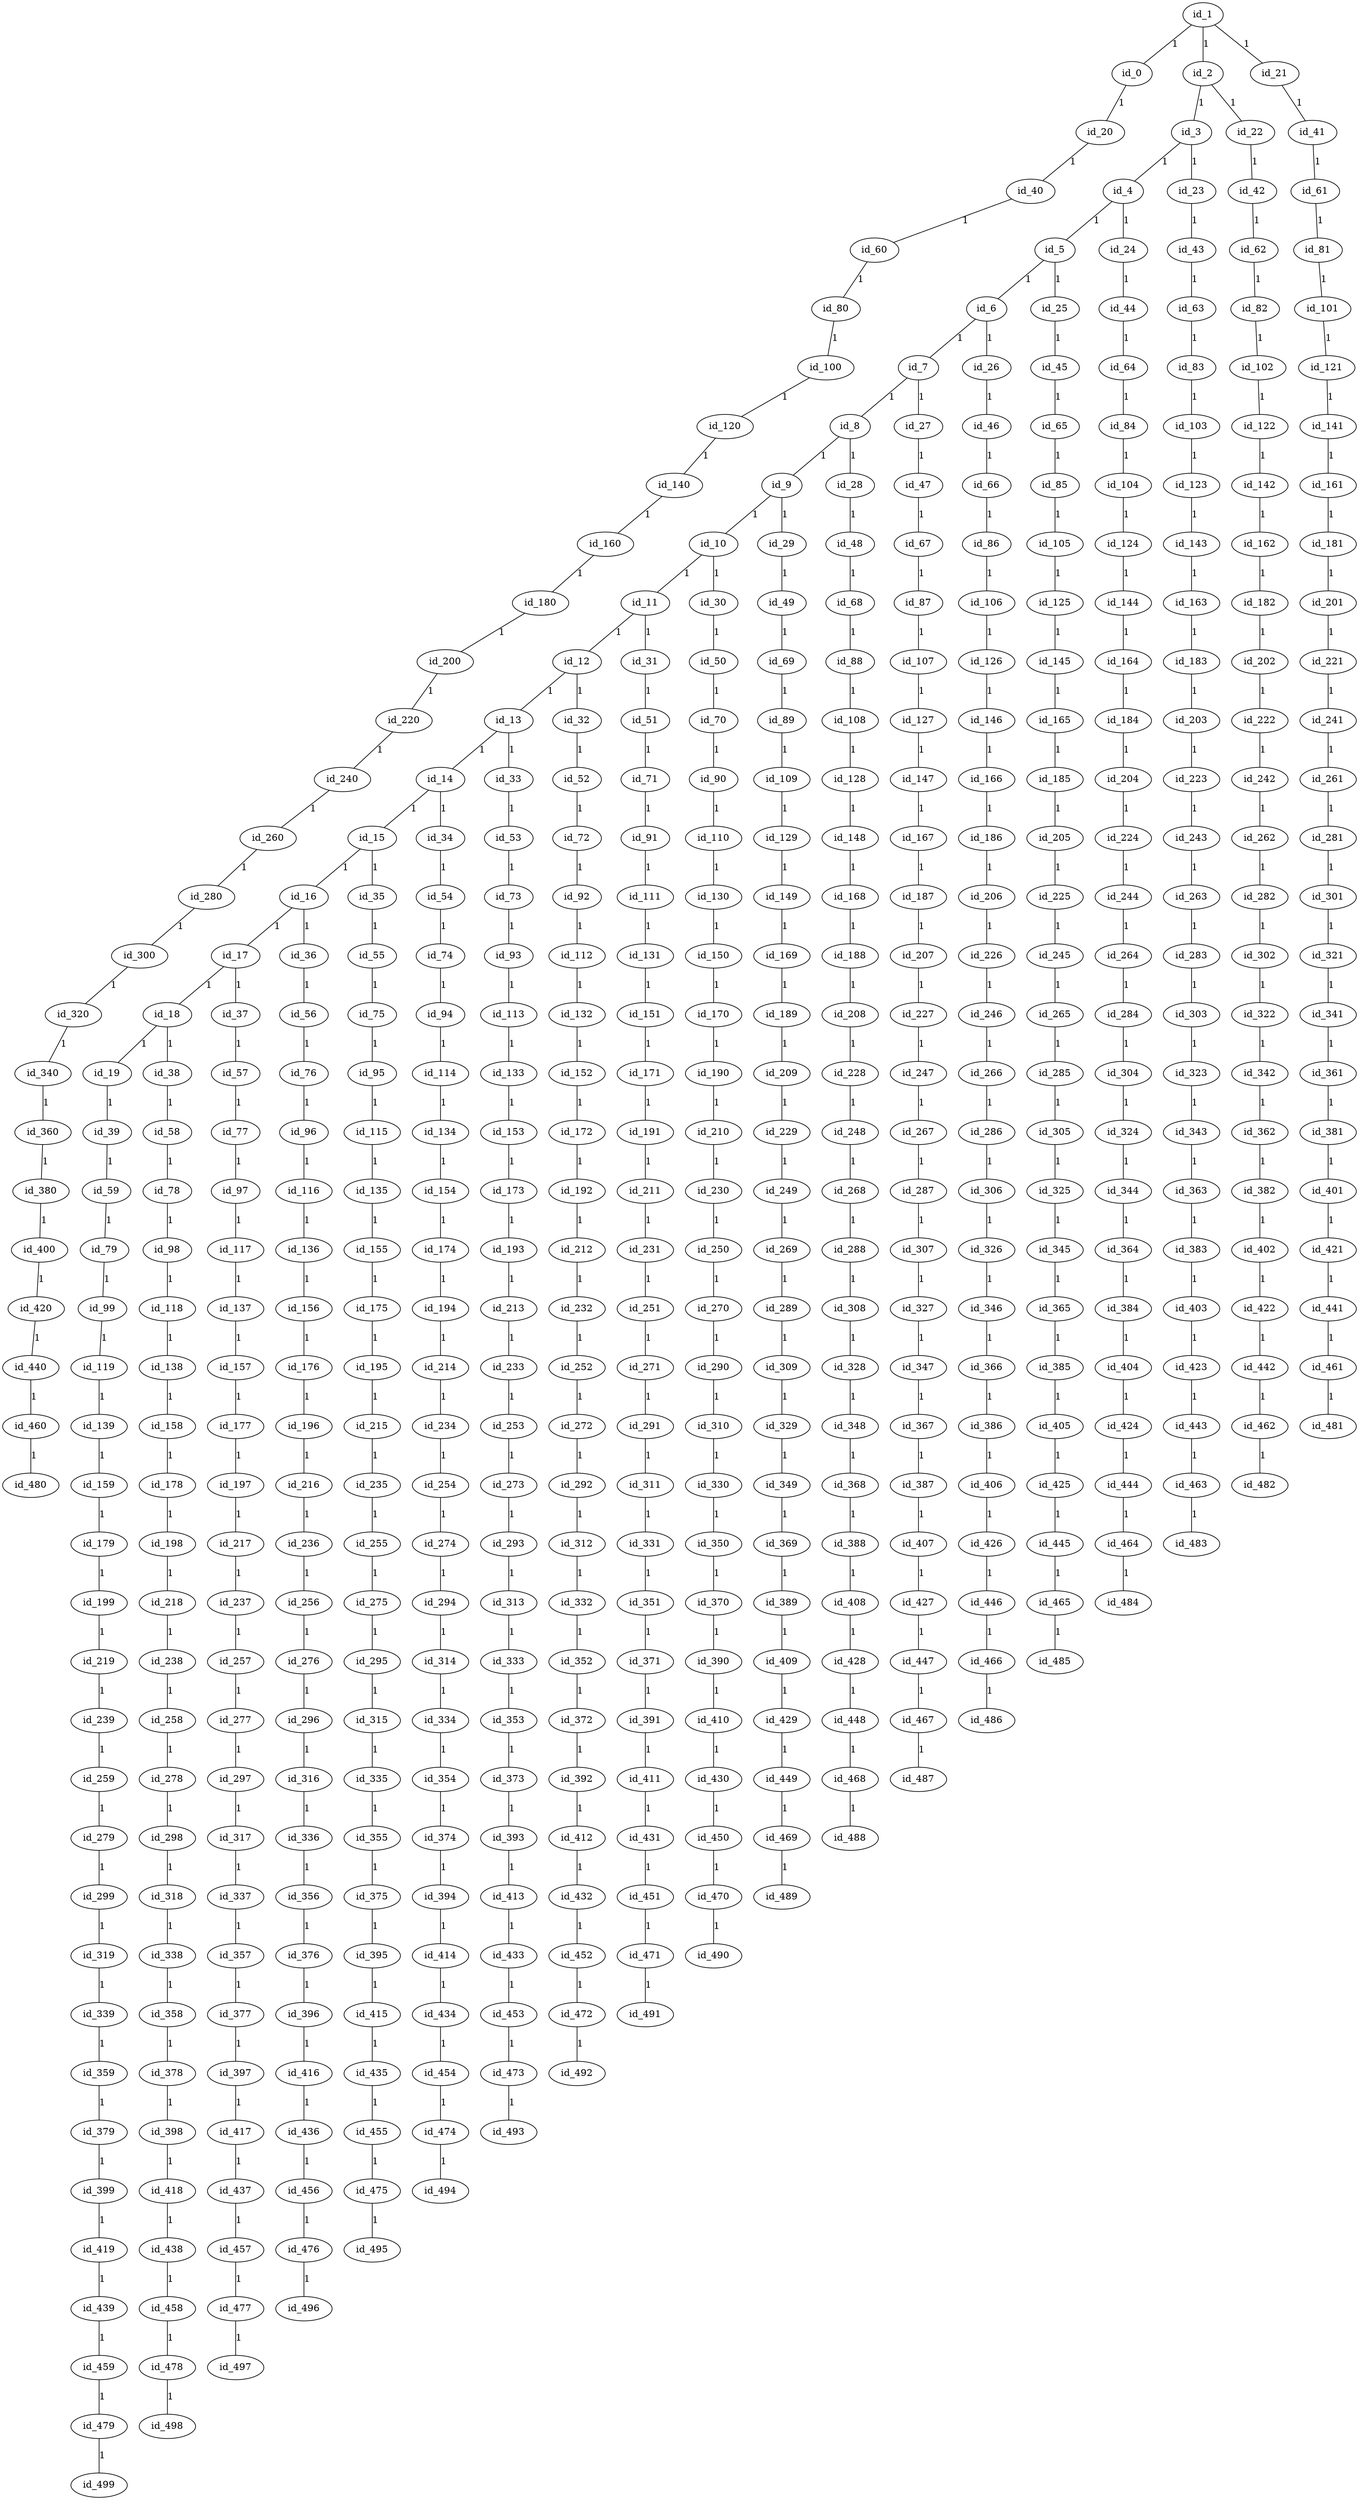 graph GR{
id_0;
id_2;
id_21;
id_20;
id_3;
id_22;
id_41;
id_40;
id_4;
id_23;
id_42;
id_61;
id_60;
id_5;
id_24;
id_43;
id_62;
id_81;
id_80;
id_6;
id_25;
id_44;
id_63;
id_82;
id_101;
id_100;
id_7;
id_26;
id_45;
id_64;
id_83;
id_102;
id_121;
id_120;
id_8;
id_27;
id_46;
id_65;
id_84;
id_103;
id_122;
id_141;
id_140;
id_9;
id_28;
id_47;
id_66;
id_85;
id_104;
id_123;
id_142;
id_161;
id_160;
id_10;
id_29;
id_48;
id_67;
id_86;
id_105;
id_124;
id_143;
id_162;
id_181;
id_180;
id_11;
id_30;
id_49;
id_68;
id_87;
id_106;
id_125;
id_144;
id_163;
id_182;
id_201;
id_200;
id_12;
id_31;
id_50;
id_69;
id_88;
id_107;
id_126;
id_145;
id_164;
id_183;
id_202;
id_221;
id_220;
id_13;
id_32;
id_51;
id_70;
id_89;
id_108;
id_127;
id_146;
id_165;
id_184;
id_203;
id_222;
id_241;
id_240;
id_14;
id_33;
id_52;
id_71;
id_90;
id_109;
id_128;
id_147;
id_166;
id_185;
id_204;
id_223;
id_242;
id_261;
id_260;
id_15;
id_34;
id_53;
id_72;
id_91;
id_110;
id_129;
id_148;
id_167;
id_186;
id_205;
id_224;
id_243;
id_262;
id_281;
id_280;
id_16;
id_35;
id_54;
id_73;
id_92;
id_111;
id_130;
id_149;
id_168;
id_187;
id_206;
id_225;
id_244;
id_263;
id_282;
id_301;
id_300;
id_17;
id_36;
id_55;
id_74;
id_93;
id_112;
id_131;
id_150;
id_169;
id_188;
id_207;
id_226;
id_245;
id_264;
id_283;
id_302;
id_321;
id_320;
id_18;
id_37;
id_56;
id_75;
id_94;
id_113;
id_132;
id_151;
id_170;
id_189;
id_208;
id_227;
id_246;
id_265;
id_284;
id_303;
id_322;
id_341;
id_340;
id_19;
id_38;
id_57;
id_76;
id_95;
id_114;
id_133;
id_152;
id_171;
id_190;
id_209;
id_228;
id_247;
id_266;
id_285;
id_304;
id_323;
id_342;
id_361;
id_360;
id_39;
id_58;
id_77;
id_96;
id_115;
id_134;
id_153;
id_172;
id_191;
id_210;
id_229;
id_248;
id_267;
id_286;
id_305;
id_324;
id_343;
id_362;
id_381;
id_380;
id_59;
id_78;
id_97;
id_116;
id_135;
id_154;
id_173;
id_192;
id_211;
id_230;
id_249;
id_268;
id_287;
id_306;
id_325;
id_344;
id_363;
id_382;
id_401;
id_400;
id_79;
id_98;
id_117;
id_136;
id_155;
id_174;
id_193;
id_212;
id_231;
id_250;
id_269;
id_288;
id_307;
id_326;
id_345;
id_364;
id_383;
id_402;
id_421;
id_420;
id_99;
id_118;
id_137;
id_156;
id_175;
id_194;
id_213;
id_232;
id_251;
id_270;
id_289;
id_308;
id_327;
id_346;
id_365;
id_384;
id_403;
id_422;
id_441;
id_440;
id_119;
id_138;
id_157;
id_176;
id_195;
id_214;
id_233;
id_252;
id_271;
id_290;
id_309;
id_328;
id_347;
id_366;
id_385;
id_404;
id_423;
id_442;
id_461;
id_460;
id_139;
id_158;
id_177;
id_196;
id_215;
id_234;
id_253;
id_272;
id_291;
id_310;
id_329;
id_348;
id_367;
id_386;
id_405;
id_424;
id_443;
id_462;
id_481;
id_480;
id_159;
id_178;
id_197;
id_216;
id_235;
id_254;
id_273;
id_292;
id_311;
id_330;
id_349;
id_368;
id_387;
id_406;
id_425;
id_444;
id_463;
id_482;
id_179;
id_198;
id_217;
id_236;
id_255;
id_274;
id_293;
id_312;
id_331;
id_350;
id_369;
id_388;
id_407;
id_426;
id_445;
id_464;
id_483;
id_199;
id_218;
id_237;
id_256;
id_275;
id_294;
id_313;
id_332;
id_351;
id_370;
id_389;
id_408;
id_427;
id_446;
id_465;
id_484;
id_219;
id_238;
id_257;
id_276;
id_295;
id_314;
id_333;
id_352;
id_371;
id_390;
id_409;
id_428;
id_447;
id_466;
id_485;
id_239;
id_258;
id_277;
id_296;
id_315;
id_334;
id_353;
id_372;
id_391;
id_410;
id_429;
id_448;
id_467;
id_486;
id_259;
id_278;
id_297;
id_316;
id_335;
id_354;
id_373;
id_392;
id_411;
id_430;
id_449;
id_468;
id_487;
id_279;
id_298;
id_317;
id_336;
id_355;
id_374;
id_393;
id_412;
id_431;
id_450;
id_469;
id_488;
id_299;
id_318;
id_337;
id_356;
id_375;
id_394;
id_413;
id_432;
id_451;
id_470;
id_489;
id_319;
id_338;
id_357;
id_376;
id_395;
id_414;
id_433;
id_452;
id_471;
id_490;
id_339;
id_358;
id_377;
id_396;
id_415;
id_434;
id_453;
id_472;
id_491;
id_359;
id_378;
id_397;
id_416;
id_435;
id_454;
id_473;
id_492;
id_379;
id_398;
id_417;
id_436;
id_455;
id_474;
id_493;
id_399;
id_418;
id_437;
id_456;
id_475;
id_494;
id_419;
id_438;
id_457;
id_476;
id_495;
id_439;
id_458;
id_477;
id_496;
id_459;
id_478;
id_497;
id_479;
id_498;
id_499;
id_1;
id_1;
id_1--id_0[label=1];
id_1--id_2[label=1];
id_1--id_21[label=1];
id_0--id_20[label=1];
id_2--id_3[label=1];
id_2--id_22[label=1];
id_21--id_41[label=1];
id_20--id_40[label=1];
id_3--id_4[label=1];
id_3--id_23[label=1];
id_22--id_42[label=1];
id_41--id_61[label=1];
id_40--id_60[label=1];
id_4--id_5[label=1];
id_4--id_24[label=1];
id_23--id_43[label=1];
id_42--id_62[label=1];
id_61--id_81[label=1];
id_60--id_80[label=1];
id_5--id_6[label=1];
id_5--id_25[label=1];
id_24--id_44[label=1];
id_43--id_63[label=1];
id_62--id_82[label=1];
id_81--id_101[label=1];
id_80--id_100[label=1];
id_6--id_7[label=1];
id_6--id_26[label=1];
id_25--id_45[label=1];
id_44--id_64[label=1];
id_63--id_83[label=1];
id_82--id_102[label=1];
id_101--id_121[label=1];
id_100--id_120[label=1];
id_7--id_8[label=1];
id_7--id_27[label=1];
id_26--id_46[label=1];
id_45--id_65[label=1];
id_64--id_84[label=1];
id_83--id_103[label=1];
id_102--id_122[label=1];
id_121--id_141[label=1];
id_120--id_140[label=1];
id_8--id_9[label=1];
id_8--id_28[label=1];
id_27--id_47[label=1];
id_46--id_66[label=1];
id_65--id_85[label=1];
id_84--id_104[label=1];
id_103--id_123[label=1];
id_122--id_142[label=1];
id_141--id_161[label=1];
id_140--id_160[label=1];
id_9--id_10[label=1];
id_9--id_29[label=1];
id_28--id_48[label=1];
id_47--id_67[label=1];
id_66--id_86[label=1];
id_85--id_105[label=1];
id_104--id_124[label=1];
id_123--id_143[label=1];
id_142--id_162[label=1];
id_161--id_181[label=1];
id_160--id_180[label=1];
id_10--id_11[label=1];
id_10--id_30[label=1];
id_29--id_49[label=1];
id_48--id_68[label=1];
id_67--id_87[label=1];
id_86--id_106[label=1];
id_105--id_125[label=1];
id_124--id_144[label=1];
id_143--id_163[label=1];
id_162--id_182[label=1];
id_181--id_201[label=1];
id_180--id_200[label=1];
id_11--id_12[label=1];
id_11--id_31[label=1];
id_30--id_50[label=1];
id_49--id_69[label=1];
id_68--id_88[label=1];
id_87--id_107[label=1];
id_106--id_126[label=1];
id_125--id_145[label=1];
id_144--id_164[label=1];
id_163--id_183[label=1];
id_182--id_202[label=1];
id_201--id_221[label=1];
id_200--id_220[label=1];
id_12--id_13[label=1];
id_12--id_32[label=1];
id_31--id_51[label=1];
id_50--id_70[label=1];
id_69--id_89[label=1];
id_88--id_108[label=1];
id_107--id_127[label=1];
id_126--id_146[label=1];
id_145--id_165[label=1];
id_164--id_184[label=1];
id_183--id_203[label=1];
id_202--id_222[label=1];
id_221--id_241[label=1];
id_220--id_240[label=1];
id_13--id_14[label=1];
id_13--id_33[label=1];
id_32--id_52[label=1];
id_51--id_71[label=1];
id_70--id_90[label=1];
id_89--id_109[label=1];
id_108--id_128[label=1];
id_127--id_147[label=1];
id_146--id_166[label=1];
id_165--id_185[label=1];
id_184--id_204[label=1];
id_203--id_223[label=1];
id_222--id_242[label=1];
id_241--id_261[label=1];
id_240--id_260[label=1];
id_14--id_15[label=1];
id_14--id_34[label=1];
id_33--id_53[label=1];
id_52--id_72[label=1];
id_71--id_91[label=1];
id_90--id_110[label=1];
id_109--id_129[label=1];
id_128--id_148[label=1];
id_147--id_167[label=1];
id_166--id_186[label=1];
id_185--id_205[label=1];
id_204--id_224[label=1];
id_223--id_243[label=1];
id_242--id_262[label=1];
id_261--id_281[label=1];
id_260--id_280[label=1];
id_15--id_16[label=1];
id_15--id_35[label=1];
id_34--id_54[label=1];
id_53--id_73[label=1];
id_72--id_92[label=1];
id_91--id_111[label=1];
id_110--id_130[label=1];
id_129--id_149[label=1];
id_148--id_168[label=1];
id_167--id_187[label=1];
id_186--id_206[label=1];
id_205--id_225[label=1];
id_224--id_244[label=1];
id_243--id_263[label=1];
id_262--id_282[label=1];
id_281--id_301[label=1];
id_280--id_300[label=1];
id_16--id_17[label=1];
id_16--id_36[label=1];
id_35--id_55[label=1];
id_54--id_74[label=1];
id_73--id_93[label=1];
id_92--id_112[label=1];
id_111--id_131[label=1];
id_130--id_150[label=1];
id_149--id_169[label=1];
id_168--id_188[label=1];
id_187--id_207[label=1];
id_206--id_226[label=1];
id_225--id_245[label=1];
id_244--id_264[label=1];
id_263--id_283[label=1];
id_282--id_302[label=1];
id_301--id_321[label=1];
id_300--id_320[label=1];
id_17--id_18[label=1];
id_17--id_37[label=1];
id_36--id_56[label=1];
id_55--id_75[label=1];
id_74--id_94[label=1];
id_93--id_113[label=1];
id_112--id_132[label=1];
id_131--id_151[label=1];
id_150--id_170[label=1];
id_169--id_189[label=1];
id_188--id_208[label=1];
id_207--id_227[label=1];
id_226--id_246[label=1];
id_245--id_265[label=1];
id_264--id_284[label=1];
id_283--id_303[label=1];
id_302--id_322[label=1];
id_321--id_341[label=1];
id_320--id_340[label=1];
id_18--id_19[label=1];
id_18--id_38[label=1];
id_37--id_57[label=1];
id_56--id_76[label=1];
id_75--id_95[label=1];
id_94--id_114[label=1];
id_113--id_133[label=1];
id_132--id_152[label=1];
id_151--id_171[label=1];
id_170--id_190[label=1];
id_189--id_209[label=1];
id_208--id_228[label=1];
id_227--id_247[label=1];
id_246--id_266[label=1];
id_265--id_285[label=1];
id_284--id_304[label=1];
id_303--id_323[label=1];
id_322--id_342[label=1];
id_341--id_361[label=1];
id_340--id_360[label=1];
id_19--id_39[label=1];
id_38--id_58[label=1];
id_57--id_77[label=1];
id_76--id_96[label=1];
id_95--id_115[label=1];
id_114--id_134[label=1];
id_133--id_153[label=1];
id_152--id_172[label=1];
id_171--id_191[label=1];
id_190--id_210[label=1];
id_209--id_229[label=1];
id_228--id_248[label=1];
id_247--id_267[label=1];
id_266--id_286[label=1];
id_285--id_305[label=1];
id_304--id_324[label=1];
id_323--id_343[label=1];
id_342--id_362[label=1];
id_361--id_381[label=1];
id_360--id_380[label=1];
id_39--id_59[label=1];
id_58--id_78[label=1];
id_77--id_97[label=1];
id_96--id_116[label=1];
id_115--id_135[label=1];
id_134--id_154[label=1];
id_153--id_173[label=1];
id_172--id_192[label=1];
id_191--id_211[label=1];
id_210--id_230[label=1];
id_229--id_249[label=1];
id_248--id_268[label=1];
id_267--id_287[label=1];
id_286--id_306[label=1];
id_305--id_325[label=1];
id_324--id_344[label=1];
id_343--id_363[label=1];
id_362--id_382[label=1];
id_381--id_401[label=1];
id_380--id_400[label=1];
id_59--id_79[label=1];
id_78--id_98[label=1];
id_97--id_117[label=1];
id_116--id_136[label=1];
id_135--id_155[label=1];
id_154--id_174[label=1];
id_173--id_193[label=1];
id_192--id_212[label=1];
id_211--id_231[label=1];
id_230--id_250[label=1];
id_249--id_269[label=1];
id_268--id_288[label=1];
id_287--id_307[label=1];
id_306--id_326[label=1];
id_325--id_345[label=1];
id_344--id_364[label=1];
id_363--id_383[label=1];
id_382--id_402[label=1];
id_401--id_421[label=1];
id_400--id_420[label=1];
id_79--id_99[label=1];
id_98--id_118[label=1];
id_117--id_137[label=1];
id_136--id_156[label=1];
id_155--id_175[label=1];
id_174--id_194[label=1];
id_193--id_213[label=1];
id_212--id_232[label=1];
id_231--id_251[label=1];
id_250--id_270[label=1];
id_269--id_289[label=1];
id_288--id_308[label=1];
id_307--id_327[label=1];
id_326--id_346[label=1];
id_345--id_365[label=1];
id_364--id_384[label=1];
id_383--id_403[label=1];
id_402--id_422[label=1];
id_421--id_441[label=1];
id_420--id_440[label=1];
id_99--id_119[label=1];
id_118--id_138[label=1];
id_137--id_157[label=1];
id_156--id_176[label=1];
id_175--id_195[label=1];
id_194--id_214[label=1];
id_213--id_233[label=1];
id_232--id_252[label=1];
id_251--id_271[label=1];
id_270--id_290[label=1];
id_289--id_309[label=1];
id_308--id_328[label=1];
id_327--id_347[label=1];
id_346--id_366[label=1];
id_365--id_385[label=1];
id_384--id_404[label=1];
id_403--id_423[label=1];
id_422--id_442[label=1];
id_441--id_461[label=1];
id_440--id_460[label=1];
id_119--id_139[label=1];
id_138--id_158[label=1];
id_157--id_177[label=1];
id_176--id_196[label=1];
id_195--id_215[label=1];
id_214--id_234[label=1];
id_233--id_253[label=1];
id_252--id_272[label=1];
id_271--id_291[label=1];
id_290--id_310[label=1];
id_309--id_329[label=1];
id_328--id_348[label=1];
id_347--id_367[label=1];
id_366--id_386[label=1];
id_385--id_405[label=1];
id_404--id_424[label=1];
id_423--id_443[label=1];
id_442--id_462[label=1];
id_461--id_481[label=1];
id_460--id_480[label=1];
id_139--id_159[label=1];
id_158--id_178[label=1];
id_177--id_197[label=1];
id_196--id_216[label=1];
id_215--id_235[label=1];
id_234--id_254[label=1];
id_253--id_273[label=1];
id_272--id_292[label=1];
id_291--id_311[label=1];
id_310--id_330[label=1];
id_329--id_349[label=1];
id_348--id_368[label=1];
id_367--id_387[label=1];
id_386--id_406[label=1];
id_405--id_425[label=1];
id_424--id_444[label=1];
id_443--id_463[label=1];
id_462--id_482[label=1];
id_159--id_179[label=1];
id_178--id_198[label=1];
id_197--id_217[label=1];
id_216--id_236[label=1];
id_235--id_255[label=1];
id_254--id_274[label=1];
id_273--id_293[label=1];
id_292--id_312[label=1];
id_311--id_331[label=1];
id_330--id_350[label=1];
id_349--id_369[label=1];
id_368--id_388[label=1];
id_387--id_407[label=1];
id_406--id_426[label=1];
id_425--id_445[label=1];
id_444--id_464[label=1];
id_463--id_483[label=1];
id_179--id_199[label=1];
id_198--id_218[label=1];
id_217--id_237[label=1];
id_236--id_256[label=1];
id_255--id_275[label=1];
id_274--id_294[label=1];
id_293--id_313[label=1];
id_312--id_332[label=1];
id_331--id_351[label=1];
id_350--id_370[label=1];
id_369--id_389[label=1];
id_388--id_408[label=1];
id_407--id_427[label=1];
id_426--id_446[label=1];
id_445--id_465[label=1];
id_464--id_484[label=1];
id_199--id_219[label=1];
id_218--id_238[label=1];
id_237--id_257[label=1];
id_256--id_276[label=1];
id_275--id_295[label=1];
id_294--id_314[label=1];
id_313--id_333[label=1];
id_332--id_352[label=1];
id_351--id_371[label=1];
id_370--id_390[label=1];
id_389--id_409[label=1];
id_408--id_428[label=1];
id_427--id_447[label=1];
id_446--id_466[label=1];
id_465--id_485[label=1];
id_219--id_239[label=1];
id_238--id_258[label=1];
id_257--id_277[label=1];
id_276--id_296[label=1];
id_295--id_315[label=1];
id_314--id_334[label=1];
id_333--id_353[label=1];
id_352--id_372[label=1];
id_371--id_391[label=1];
id_390--id_410[label=1];
id_409--id_429[label=1];
id_428--id_448[label=1];
id_447--id_467[label=1];
id_466--id_486[label=1];
id_239--id_259[label=1];
id_258--id_278[label=1];
id_277--id_297[label=1];
id_296--id_316[label=1];
id_315--id_335[label=1];
id_334--id_354[label=1];
id_353--id_373[label=1];
id_372--id_392[label=1];
id_391--id_411[label=1];
id_410--id_430[label=1];
id_429--id_449[label=1];
id_448--id_468[label=1];
id_467--id_487[label=1];
id_259--id_279[label=1];
id_278--id_298[label=1];
id_297--id_317[label=1];
id_316--id_336[label=1];
id_335--id_355[label=1];
id_354--id_374[label=1];
id_373--id_393[label=1];
id_392--id_412[label=1];
id_411--id_431[label=1];
id_430--id_450[label=1];
id_449--id_469[label=1];
id_468--id_488[label=1];
id_279--id_299[label=1];
id_298--id_318[label=1];
id_317--id_337[label=1];
id_336--id_356[label=1];
id_355--id_375[label=1];
id_374--id_394[label=1];
id_393--id_413[label=1];
id_412--id_432[label=1];
id_431--id_451[label=1];
id_450--id_470[label=1];
id_469--id_489[label=1];
id_299--id_319[label=1];
id_318--id_338[label=1];
id_337--id_357[label=1];
id_356--id_376[label=1];
id_375--id_395[label=1];
id_394--id_414[label=1];
id_413--id_433[label=1];
id_432--id_452[label=1];
id_451--id_471[label=1];
id_470--id_490[label=1];
id_319--id_339[label=1];
id_338--id_358[label=1];
id_357--id_377[label=1];
id_376--id_396[label=1];
id_395--id_415[label=1];
id_414--id_434[label=1];
id_433--id_453[label=1];
id_452--id_472[label=1];
id_471--id_491[label=1];
id_339--id_359[label=1];
id_358--id_378[label=1];
id_377--id_397[label=1];
id_396--id_416[label=1];
id_415--id_435[label=1];
id_434--id_454[label=1];
id_453--id_473[label=1];
id_472--id_492[label=1];
id_359--id_379[label=1];
id_378--id_398[label=1];
id_397--id_417[label=1];
id_416--id_436[label=1];
id_435--id_455[label=1];
id_454--id_474[label=1];
id_473--id_493[label=1];
id_379--id_399[label=1];
id_398--id_418[label=1];
id_417--id_437[label=1];
id_436--id_456[label=1];
id_455--id_475[label=1];
id_474--id_494[label=1];
id_399--id_419[label=1];
id_418--id_438[label=1];
id_437--id_457[label=1];
id_456--id_476[label=1];
id_475--id_495[label=1];
id_419--id_439[label=1];
id_438--id_458[label=1];
id_457--id_477[label=1];
id_476--id_496[label=1];
id_439--id_459[label=1];
id_458--id_478[label=1];
id_477--id_497[label=1];
id_459--id_479[label=1];
id_478--id_498[label=1];
id_479--id_499[label=1];
}